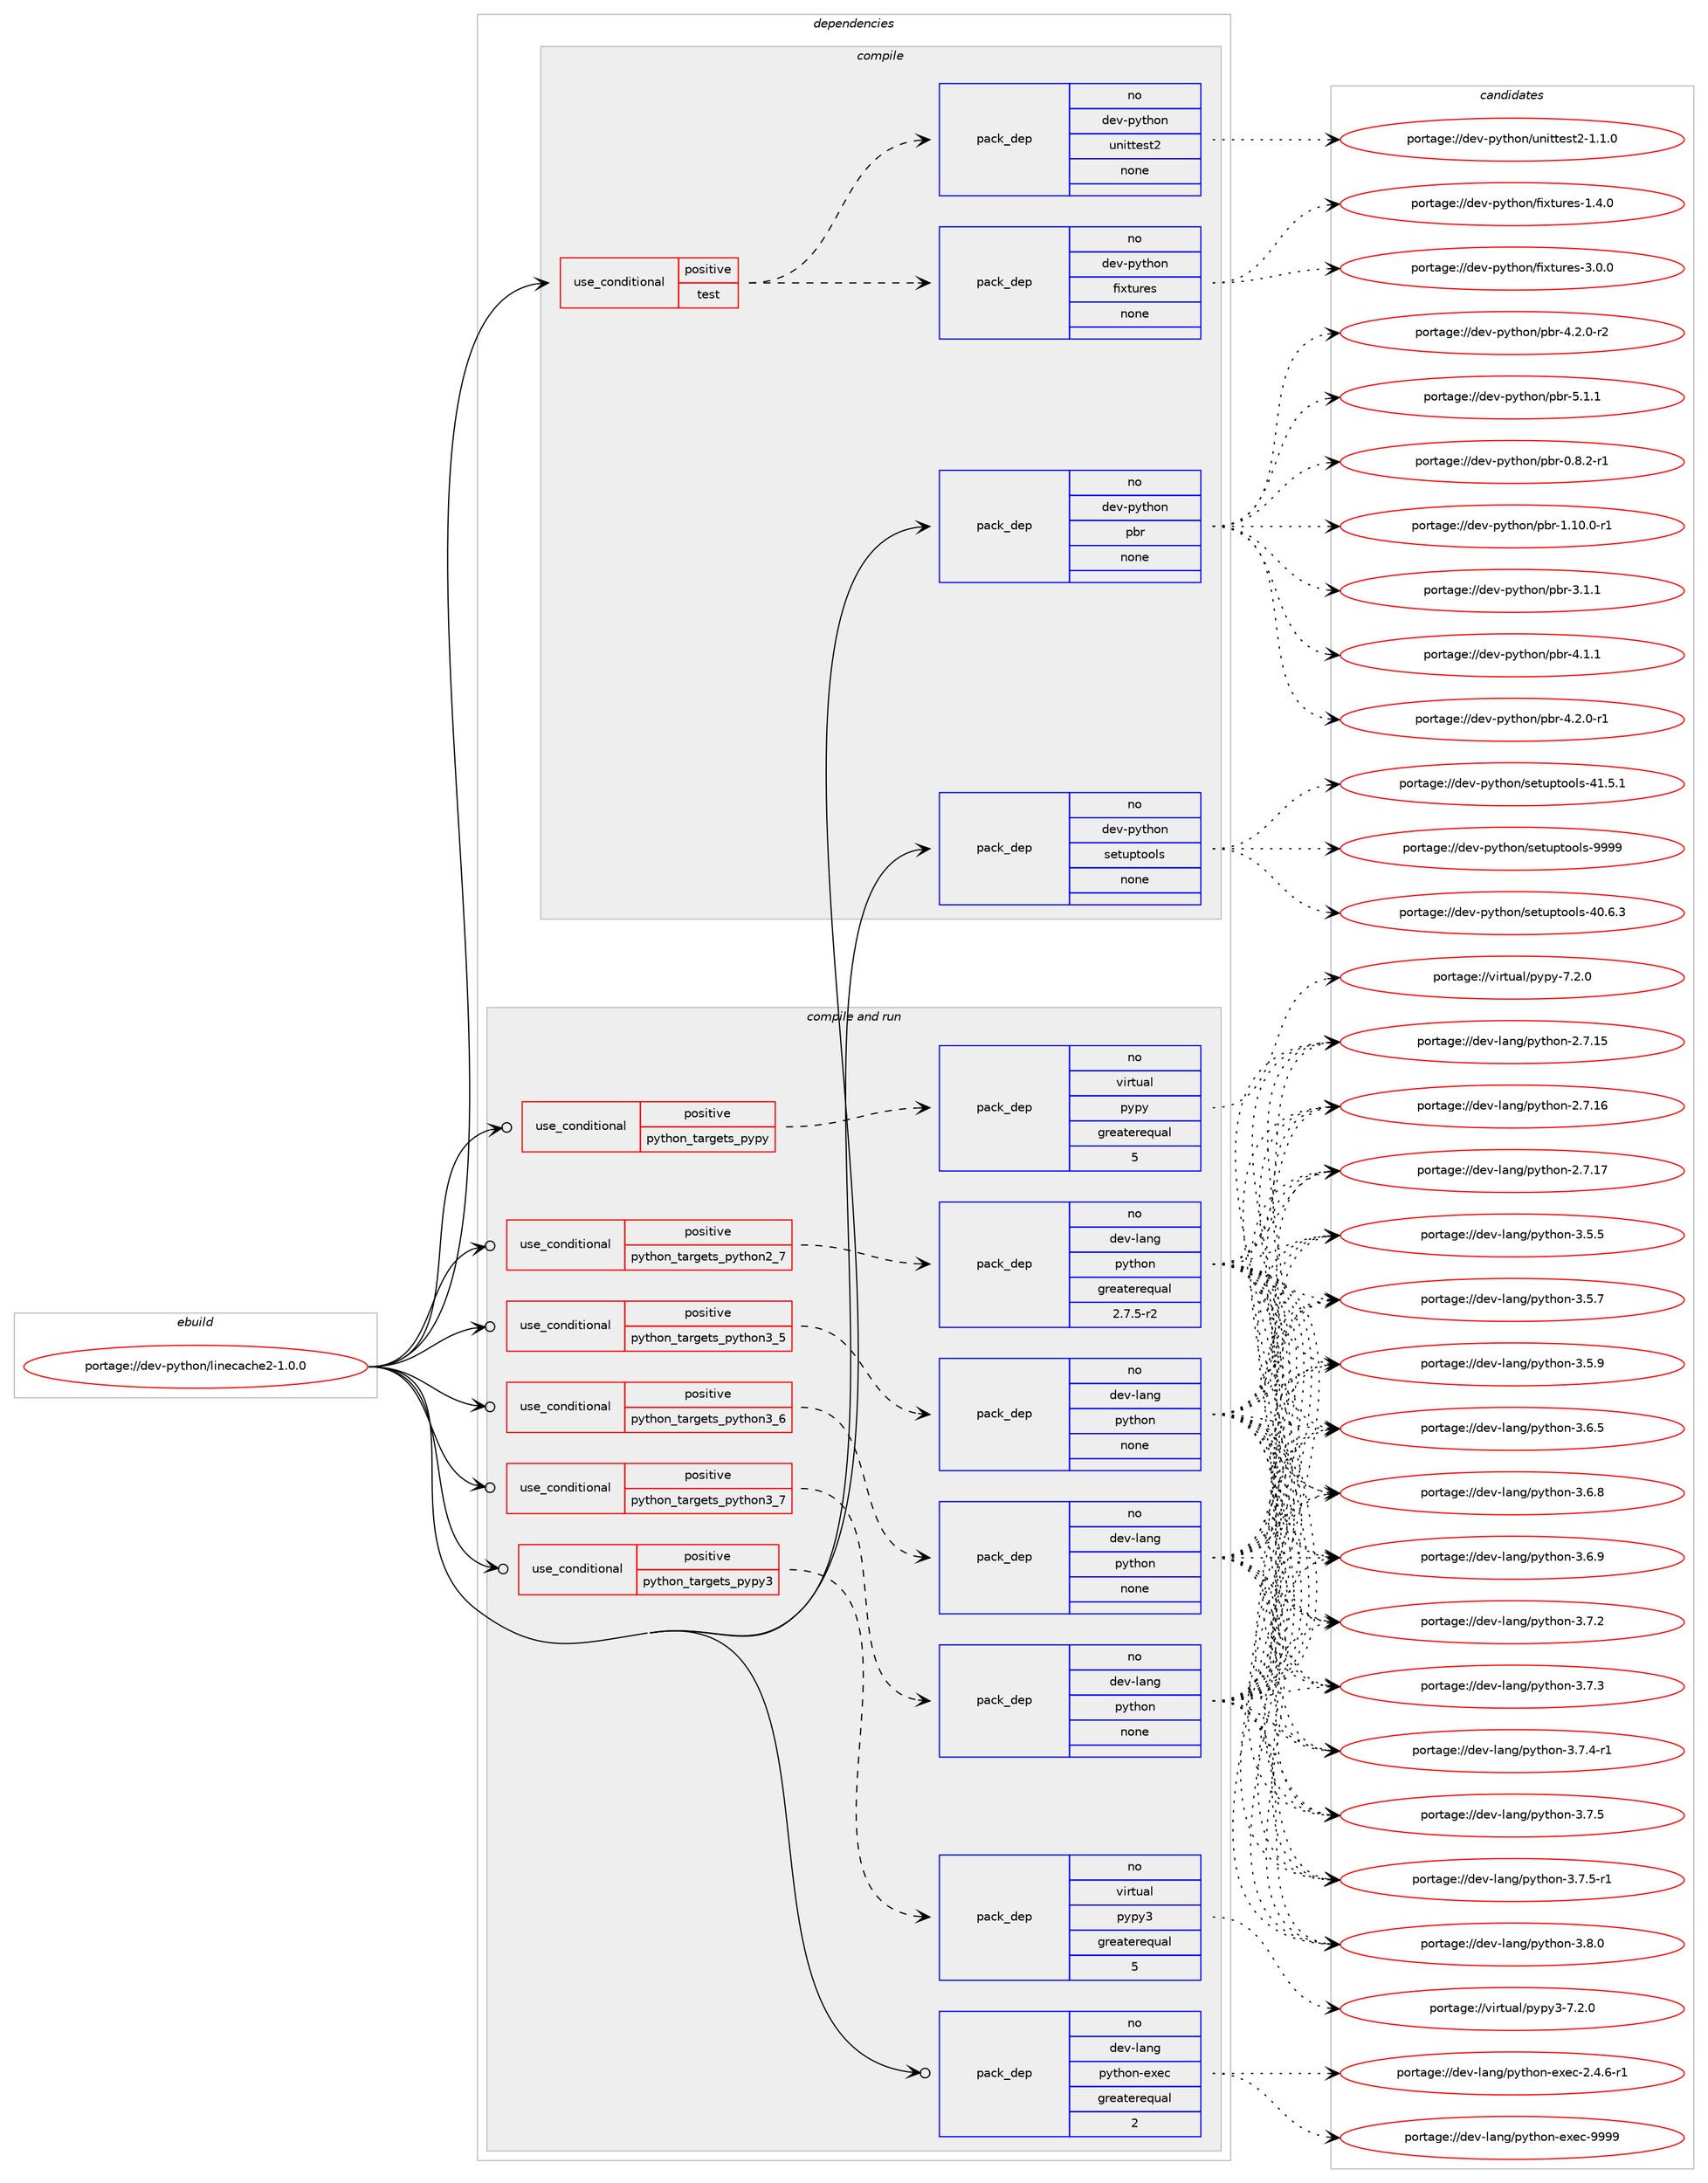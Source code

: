 digraph prolog {

# *************
# Graph options
# *************

newrank=true;
concentrate=true;
compound=true;
graph [rankdir=LR,fontname=Helvetica,fontsize=10,ranksep=1.5];#, ranksep=2.5, nodesep=0.2];
edge  [arrowhead=vee];
node  [fontname=Helvetica,fontsize=10];

# **********
# The ebuild
# **********

subgraph cluster_leftcol {
color=gray;
rank=same;
label=<<i>ebuild</i>>;
id [label="portage://dev-python/linecache2-1.0.0", color=red, width=4, href="../dev-python/linecache2-1.0.0.svg"];
}

# ****************
# The dependencies
# ****************

subgraph cluster_midcol {
color=gray;
label=<<i>dependencies</i>>;
subgraph cluster_compile {
fillcolor="#eeeeee";
style=filled;
label=<<i>compile</i>>;
subgraph cond31255 {
dependency147910 [label=<<TABLE BORDER="0" CELLBORDER="1" CELLSPACING="0" CELLPADDING="4"><TR><TD ROWSPAN="3" CELLPADDING="10">use_conditional</TD></TR><TR><TD>positive</TD></TR><TR><TD>test</TD></TR></TABLE>>, shape=none, color=red];
subgraph pack113332 {
dependency147911 [label=<<TABLE BORDER="0" CELLBORDER="1" CELLSPACING="0" CELLPADDING="4" WIDTH="220"><TR><TD ROWSPAN="6" CELLPADDING="30">pack_dep</TD></TR><TR><TD WIDTH="110">no</TD></TR><TR><TD>dev-python</TD></TR><TR><TD>fixtures</TD></TR><TR><TD>none</TD></TR><TR><TD></TD></TR></TABLE>>, shape=none, color=blue];
}
dependency147910:e -> dependency147911:w [weight=20,style="dashed",arrowhead="vee"];
subgraph pack113333 {
dependency147912 [label=<<TABLE BORDER="0" CELLBORDER="1" CELLSPACING="0" CELLPADDING="4" WIDTH="220"><TR><TD ROWSPAN="6" CELLPADDING="30">pack_dep</TD></TR><TR><TD WIDTH="110">no</TD></TR><TR><TD>dev-python</TD></TR><TR><TD>unittest2</TD></TR><TR><TD>none</TD></TR><TR><TD></TD></TR></TABLE>>, shape=none, color=blue];
}
dependency147910:e -> dependency147912:w [weight=20,style="dashed",arrowhead="vee"];
}
id:e -> dependency147910:w [weight=20,style="solid",arrowhead="vee"];
subgraph pack113334 {
dependency147913 [label=<<TABLE BORDER="0" CELLBORDER="1" CELLSPACING="0" CELLPADDING="4" WIDTH="220"><TR><TD ROWSPAN="6" CELLPADDING="30">pack_dep</TD></TR><TR><TD WIDTH="110">no</TD></TR><TR><TD>dev-python</TD></TR><TR><TD>pbr</TD></TR><TR><TD>none</TD></TR><TR><TD></TD></TR></TABLE>>, shape=none, color=blue];
}
id:e -> dependency147913:w [weight=20,style="solid",arrowhead="vee"];
subgraph pack113335 {
dependency147914 [label=<<TABLE BORDER="0" CELLBORDER="1" CELLSPACING="0" CELLPADDING="4" WIDTH="220"><TR><TD ROWSPAN="6" CELLPADDING="30">pack_dep</TD></TR><TR><TD WIDTH="110">no</TD></TR><TR><TD>dev-python</TD></TR><TR><TD>setuptools</TD></TR><TR><TD>none</TD></TR><TR><TD></TD></TR></TABLE>>, shape=none, color=blue];
}
id:e -> dependency147914:w [weight=20,style="solid",arrowhead="vee"];
}
subgraph cluster_compileandrun {
fillcolor="#eeeeee";
style=filled;
label=<<i>compile and run</i>>;
subgraph cond31256 {
dependency147915 [label=<<TABLE BORDER="0" CELLBORDER="1" CELLSPACING="0" CELLPADDING="4"><TR><TD ROWSPAN="3" CELLPADDING="10">use_conditional</TD></TR><TR><TD>positive</TD></TR><TR><TD>python_targets_pypy</TD></TR></TABLE>>, shape=none, color=red];
subgraph pack113336 {
dependency147916 [label=<<TABLE BORDER="0" CELLBORDER="1" CELLSPACING="0" CELLPADDING="4" WIDTH="220"><TR><TD ROWSPAN="6" CELLPADDING="30">pack_dep</TD></TR><TR><TD WIDTH="110">no</TD></TR><TR><TD>virtual</TD></TR><TR><TD>pypy</TD></TR><TR><TD>greaterequal</TD></TR><TR><TD>5</TD></TR></TABLE>>, shape=none, color=blue];
}
dependency147915:e -> dependency147916:w [weight=20,style="dashed",arrowhead="vee"];
}
id:e -> dependency147915:w [weight=20,style="solid",arrowhead="odotvee"];
subgraph cond31257 {
dependency147917 [label=<<TABLE BORDER="0" CELLBORDER="1" CELLSPACING="0" CELLPADDING="4"><TR><TD ROWSPAN="3" CELLPADDING="10">use_conditional</TD></TR><TR><TD>positive</TD></TR><TR><TD>python_targets_pypy3</TD></TR></TABLE>>, shape=none, color=red];
subgraph pack113337 {
dependency147918 [label=<<TABLE BORDER="0" CELLBORDER="1" CELLSPACING="0" CELLPADDING="4" WIDTH="220"><TR><TD ROWSPAN="6" CELLPADDING="30">pack_dep</TD></TR><TR><TD WIDTH="110">no</TD></TR><TR><TD>virtual</TD></TR><TR><TD>pypy3</TD></TR><TR><TD>greaterequal</TD></TR><TR><TD>5</TD></TR></TABLE>>, shape=none, color=blue];
}
dependency147917:e -> dependency147918:w [weight=20,style="dashed",arrowhead="vee"];
}
id:e -> dependency147917:w [weight=20,style="solid",arrowhead="odotvee"];
subgraph cond31258 {
dependency147919 [label=<<TABLE BORDER="0" CELLBORDER="1" CELLSPACING="0" CELLPADDING="4"><TR><TD ROWSPAN="3" CELLPADDING="10">use_conditional</TD></TR><TR><TD>positive</TD></TR><TR><TD>python_targets_python2_7</TD></TR></TABLE>>, shape=none, color=red];
subgraph pack113338 {
dependency147920 [label=<<TABLE BORDER="0" CELLBORDER="1" CELLSPACING="0" CELLPADDING="4" WIDTH="220"><TR><TD ROWSPAN="6" CELLPADDING="30">pack_dep</TD></TR><TR><TD WIDTH="110">no</TD></TR><TR><TD>dev-lang</TD></TR><TR><TD>python</TD></TR><TR><TD>greaterequal</TD></TR><TR><TD>2.7.5-r2</TD></TR></TABLE>>, shape=none, color=blue];
}
dependency147919:e -> dependency147920:w [weight=20,style="dashed",arrowhead="vee"];
}
id:e -> dependency147919:w [weight=20,style="solid",arrowhead="odotvee"];
subgraph cond31259 {
dependency147921 [label=<<TABLE BORDER="0" CELLBORDER="1" CELLSPACING="0" CELLPADDING="4"><TR><TD ROWSPAN="3" CELLPADDING="10">use_conditional</TD></TR><TR><TD>positive</TD></TR><TR><TD>python_targets_python3_5</TD></TR></TABLE>>, shape=none, color=red];
subgraph pack113339 {
dependency147922 [label=<<TABLE BORDER="0" CELLBORDER="1" CELLSPACING="0" CELLPADDING="4" WIDTH="220"><TR><TD ROWSPAN="6" CELLPADDING="30">pack_dep</TD></TR><TR><TD WIDTH="110">no</TD></TR><TR><TD>dev-lang</TD></TR><TR><TD>python</TD></TR><TR><TD>none</TD></TR><TR><TD></TD></TR></TABLE>>, shape=none, color=blue];
}
dependency147921:e -> dependency147922:w [weight=20,style="dashed",arrowhead="vee"];
}
id:e -> dependency147921:w [weight=20,style="solid",arrowhead="odotvee"];
subgraph cond31260 {
dependency147923 [label=<<TABLE BORDER="0" CELLBORDER="1" CELLSPACING="0" CELLPADDING="4"><TR><TD ROWSPAN="3" CELLPADDING="10">use_conditional</TD></TR><TR><TD>positive</TD></TR><TR><TD>python_targets_python3_6</TD></TR></TABLE>>, shape=none, color=red];
subgraph pack113340 {
dependency147924 [label=<<TABLE BORDER="0" CELLBORDER="1" CELLSPACING="0" CELLPADDING="4" WIDTH="220"><TR><TD ROWSPAN="6" CELLPADDING="30">pack_dep</TD></TR><TR><TD WIDTH="110">no</TD></TR><TR><TD>dev-lang</TD></TR><TR><TD>python</TD></TR><TR><TD>none</TD></TR><TR><TD></TD></TR></TABLE>>, shape=none, color=blue];
}
dependency147923:e -> dependency147924:w [weight=20,style="dashed",arrowhead="vee"];
}
id:e -> dependency147923:w [weight=20,style="solid",arrowhead="odotvee"];
subgraph cond31261 {
dependency147925 [label=<<TABLE BORDER="0" CELLBORDER="1" CELLSPACING="0" CELLPADDING="4"><TR><TD ROWSPAN="3" CELLPADDING="10">use_conditional</TD></TR><TR><TD>positive</TD></TR><TR><TD>python_targets_python3_7</TD></TR></TABLE>>, shape=none, color=red];
subgraph pack113341 {
dependency147926 [label=<<TABLE BORDER="0" CELLBORDER="1" CELLSPACING="0" CELLPADDING="4" WIDTH="220"><TR><TD ROWSPAN="6" CELLPADDING="30">pack_dep</TD></TR><TR><TD WIDTH="110">no</TD></TR><TR><TD>dev-lang</TD></TR><TR><TD>python</TD></TR><TR><TD>none</TD></TR><TR><TD></TD></TR></TABLE>>, shape=none, color=blue];
}
dependency147925:e -> dependency147926:w [weight=20,style="dashed",arrowhead="vee"];
}
id:e -> dependency147925:w [weight=20,style="solid",arrowhead="odotvee"];
subgraph pack113342 {
dependency147927 [label=<<TABLE BORDER="0" CELLBORDER="1" CELLSPACING="0" CELLPADDING="4" WIDTH="220"><TR><TD ROWSPAN="6" CELLPADDING="30">pack_dep</TD></TR><TR><TD WIDTH="110">no</TD></TR><TR><TD>dev-lang</TD></TR><TR><TD>python-exec</TD></TR><TR><TD>greaterequal</TD></TR><TR><TD>2</TD></TR></TABLE>>, shape=none, color=blue];
}
id:e -> dependency147927:w [weight=20,style="solid",arrowhead="odotvee"];
}
subgraph cluster_run {
fillcolor="#eeeeee";
style=filled;
label=<<i>run</i>>;
}
}

# **************
# The candidates
# **************

subgraph cluster_choices {
rank=same;
color=gray;
label=<<i>candidates</i>>;

subgraph choice113332 {
color=black;
nodesep=1;
choiceportage1001011184511212111610411111047102105120116117114101115454946524648 [label="portage://dev-python/fixtures-1.4.0", color=red, width=4,href="../dev-python/fixtures-1.4.0.svg"];
choiceportage1001011184511212111610411111047102105120116117114101115455146484648 [label="portage://dev-python/fixtures-3.0.0", color=red, width=4,href="../dev-python/fixtures-3.0.0.svg"];
dependency147911:e -> choiceportage1001011184511212111610411111047102105120116117114101115454946524648:w [style=dotted,weight="100"];
dependency147911:e -> choiceportage1001011184511212111610411111047102105120116117114101115455146484648:w [style=dotted,weight="100"];
}
subgraph choice113333 {
color=black;
nodesep=1;
choiceportage100101118451121211161041111104711711010511611610111511650454946494648 [label="portage://dev-python/unittest2-1.1.0", color=red, width=4,href="../dev-python/unittest2-1.1.0.svg"];
dependency147912:e -> choiceportage100101118451121211161041111104711711010511611610111511650454946494648:w [style=dotted,weight="100"];
}
subgraph choice113334 {
color=black;
nodesep=1;
choiceportage1001011184511212111610411111047112981144548465646504511449 [label="portage://dev-python/pbr-0.8.2-r1", color=red, width=4,href="../dev-python/pbr-0.8.2-r1.svg"];
choiceportage100101118451121211161041111104711298114454946494846484511449 [label="portage://dev-python/pbr-1.10.0-r1", color=red, width=4,href="../dev-python/pbr-1.10.0-r1.svg"];
choiceportage100101118451121211161041111104711298114455146494649 [label="portage://dev-python/pbr-3.1.1", color=red, width=4,href="../dev-python/pbr-3.1.1.svg"];
choiceportage100101118451121211161041111104711298114455246494649 [label="portage://dev-python/pbr-4.1.1", color=red, width=4,href="../dev-python/pbr-4.1.1.svg"];
choiceportage1001011184511212111610411111047112981144552465046484511449 [label="portage://dev-python/pbr-4.2.0-r1", color=red, width=4,href="../dev-python/pbr-4.2.0-r1.svg"];
choiceportage1001011184511212111610411111047112981144552465046484511450 [label="portage://dev-python/pbr-4.2.0-r2", color=red, width=4,href="../dev-python/pbr-4.2.0-r2.svg"];
choiceportage100101118451121211161041111104711298114455346494649 [label="portage://dev-python/pbr-5.1.1", color=red, width=4,href="../dev-python/pbr-5.1.1.svg"];
dependency147913:e -> choiceportage1001011184511212111610411111047112981144548465646504511449:w [style=dotted,weight="100"];
dependency147913:e -> choiceportage100101118451121211161041111104711298114454946494846484511449:w [style=dotted,weight="100"];
dependency147913:e -> choiceportage100101118451121211161041111104711298114455146494649:w [style=dotted,weight="100"];
dependency147913:e -> choiceportage100101118451121211161041111104711298114455246494649:w [style=dotted,weight="100"];
dependency147913:e -> choiceportage1001011184511212111610411111047112981144552465046484511449:w [style=dotted,weight="100"];
dependency147913:e -> choiceportage1001011184511212111610411111047112981144552465046484511450:w [style=dotted,weight="100"];
dependency147913:e -> choiceportage100101118451121211161041111104711298114455346494649:w [style=dotted,weight="100"];
}
subgraph choice113335 {
color=black;
nodesep=1;
choiceportage100101118451121211161041111104711510111611711211611111110811545524846544651 [label="portage://dev-python/setuptools-40.6.3", color=red, width=4,href="../dev-python/setuptools-40.6.3.svg"];
choiceportage100101118451121211161041111104711510111611711211611111110811545524946534649 [label="portage://dev-python/setuptools-41.5.1", color=red, width=4,href="../dev-python/setuptools-41.5.1.svg"];
choiceportage10010111845112121116104111110471151011161171121161111111081154557575757 [label="portage://dev-python/setuptools-9999", color=red, width=4,href="../dev-python/setuptools-9999.svg"];
dependency147914:e -> choiceportage100101118451121211161041111104711510111611711211611111110811545524846544651:w [style=dotted,weight="100"];
dependency147914:e -> choiceportage100101118451121211161041111104711510111611711211611111110811545524946534649:w [style=dotted,weight="100"];
dependency147914:e -> choiceportage10010111845112121116104111110471151011161171121161111111081154557575757:w [style=dotted,weight="100"];
}
subgraph choice113336 {
color=black;
nodesep=1;
choiceportage1181051141161179710847112121112121455546504648 [label="portage://virtual/pypy-7.2.0", color=red, width=4,href="../virtual/pypy-7.2.0.svg"];
dependency147916:e -> choiceportage1181051141161179710847112121112121455546504648:w [style=dotted,weight="100"];
}
subgraph choice113337 {
color=black;
nodesep=1;
choiceportage118105114116117971084711212111212151455546504648 [label="portage://virtual/pypy3-7.2.0", color=red, width=4,href="../virtual/pypy3-7.2.0.svg"];
dependency147918:e -> choiceportage118105114116117971084711212111212151455546504648:w [style=dotted,weight="100"];
}
subgraph choice113338 {
color=black;
nodesep=1;
choiceportage10010111845108971101034711212111610411111045504655464953 [label="portage://dev-lang/python-2.7.15", color=red, width=4,href="../dev-lang/python-2.7.15.svg"];
choiceportage10010111845108971101034711212111610411111045504655464954 [label="portage://dev-lang/python-2.7.16", color=red, width=4,href="../dev-lang/python-2.7.16.svg"];
choiceportage10010111845108971101034711212111610411111045504655464955 [label="portage://dev-lang/python-2.7.17", color=red, width=4,href="../dev-lang/python-2.7.17.svg"];
choiceportage100101118451089711010347112121116104111110455146534653 [label="portage://dev-lang/python-3.5.5", color=red, width=4,href="../dev-lang/python-3.5.5.svg"];
choiceportage100101118451089711010347112121116104111110455146534655 [label="portage://dev-lang/python-3.5.7", color=red, width=4,href="../dev-lang/python-3.5.7.svg"];
choiceportage100101118451089711010347112121116104111110455146534657 [label="portage://dev-lang/python-3.5.9", color=red, width=4,href="../dev-lang/python-3.5.9.svg"];
choiceportage100101118451089711010347112121116104111110455146544653 [label="portage://dev-lang/python-3.6.5", color=red, width=4,href="../dev-lang/python-3.6.5.svg"];
choiceportage100101118451089711010347112121116104111110455146544656 [label="portage://dev-lang/python-3.6.8", color=red, width=4,href="../dev-lang/python-3.6.8.svg"];
choiceportage100101118451089711010347112121116104111110455146544657 [label="portage://dev-lang/python-3.6.9", color=red, width=4,href="../dev-lang/python-3.6.9.svg"];
choiceportage100101118451089711010347112121116104111110455146554650 [label="portage://dev-lang/python-3.7.2", color=red, width=4,href="../dev-lang/python-3.7.2.svg"];
choiceportage100101118451089711010347112121116104111110455146554651 [label="portage://dev-lang/python-3.7.3", color=red, width=4,href="../dev-lang/python-3.7.3.svg"];
choiceportage1001011184510897110103471121211161041111104551465546524511449 [label="portage://dev-lang/python-3.7.4-r1", color=red, width=4,href="../dev-lang/python-3.7.4-r1.svg"];
choiceportage100101118451089711010347112121116104111110455146554653 [label="portage://dev-lang/python-3.7.5", color=red, width=4,href="../dev-lang/python-3.7.5.svg"];
choiceportage1001011184510897110103471121211161041111104551465546534511449 [label="portage://dev-lang/python-3.7.5-r1", color=red, width=4,href="../dev-lang/python-3.7.5-r1.svg"];
choiceportage100101118451089711010347112121116104111110455146564648 [label="portage://dev-lang/python-3.8.0", color=red, width=4,href="../dev-lang/python-3.8.0.svg"];
dependency147920:e -> choiceportage10010111845108971101034711212111610411111045504655464953:w [style=dotted,weight="100"];
dependency147920:e -> choiceportage10010111845108971101034711212111610411111045504655464954:w [style=dotted,weight="100"];
dependency147920:e -> choiceportage10010111845108971101034711212111610411111045504655464955:w [style=dotted,weight="100"];
dependency147920:e -> choiceportage100101118451089711010347112121116104111110455146534653:w [style=dotted,weight="100"];
dependency147920:e -> choiceportage100101118451089711010347112121116104111110455146534655:w [style=dotted,weight="100"];
dependency147920:e -> choiceportage100101118451089711010347112121116104111110455146534657:w [style=dotted,weight="100"];
dependency147920:e -> choiceportage100101118451089711010347112121116104111110455146544653:w [style=dotted,weight="100"];
dependency147920:e -> choiceportage100101118451089711010347112121116104111110455146544656:w [style=dotted,weight="100"];
dependency147920:e -> choiceportage100101118451089711010347112121116104111110455146544657:w [style=dotted,weight="100"];
dependency147920:e -> choiceportage100101118451089711010347112121116104111110455146554650:w [style=dotted,weight="100"];
dependency147920:e -> choiceportage100101118451089711010347112121116104111110455146554651:w [style=dotted,weight="100"];
dependency147920:e -> choiceportage1001011184510897110103471121211161041111104551465546524511449:w [style=dotted,weight="100"];
dependency147920:e -> choiceportage100101118451089711010347112121116104111110455146554653:w [style=dotted,weight="100"];
dependency147920:e -> choiceportage1001011184510897110103471121211161041111104551465546534511449:w [style=dotted,weight="100"];
dependency147920:e -> choiceportage100101118451089711010347112121116104111110455146564648:w [style=dotted,weight="100"];
}
subgraph choice113339 {
color=black;
nodesep=1;
choiceportage10010111845108971101034711212111610411111045504655464953 [label="portage://dev-lang/python-2.7.15", color=red, width=4,href="../dev-lang/python-2.7.15.svg"];
choiceportage10010111845108971101034711212111610411111045504655464954 [label="portage://dev-lang/python-2.7.16", color=red, width=4,href="../dev-lang/python-2.7.16.svg"];
choiceportage10010111845108971101034711212111610411111045504655464955 [label="portage://dev-lang/python-2.7.17", color=red, width=4,href="../dev-lang/python-2.7.17.svg"];
choiceportage100101118451089711010347112121116104111110455146534653 [label="portage://dev-lang/python-3.5.5", color=red, width=4,href="../dev-lang/python-3.5.5.svg"];
choiceportage100101118451089711010347112121116104111110455146534655 [label="portage://dev-lang/python-3.5.7", color=red, width=4,href="../dev-lang/python-3.5.7.svg"];
choiceportage100101118451089711010347112121116104111110455146534657 [label="portage://dev-lang/python-3.5.9", color=red, width=4,href="../dev-lang/python-3.5.9.svg"];
choiceportage100101118451089711010347112121116104111110455146544653 [label="portage://dev-lang/python-3.6.5", color=red, width=4,href="../dev-lang/python-3.6.5.svg"];
choiceportage100101118451089711010347112121116104111110455146544656 [label="portage://dev-lang/python-3.6.8", color=red, width=4,href="../dev-lang/python-3.6.8.svg"];
choiceportage100101118451089711010347112121116104111110455146544657 [label="portage://dev-lang/python-3.6.9", color=red, width=4,href="../dev-lang/python-3.6.9.svg"];
choiceportage100101118451089711010347112121116104111110455146554650 [label="portage://dev-lang/python-3.7.2", color=red, width=4,href="../dev-lang/python-3.7.2.svg"];
choiceportage100101118451089711010347112121116104111110455146554651 [label="portage://dev-lang/python-3.7.3", color=red, width=4,href="../dev-lang/python-3.7.3.svg"];
choiceportage1001011184510897110103471121211161041111104551465546524511449 [label="portage://dev-lang/python-3.7.4-r1", color=red, width=4,href="../dev-lang/python-3.7.4-r1.svg"];
choiceportage100101118451089711010347112121116104111110455146554653 [label="portage://dev-lang/python-3.7.5", color=red, width=4,href="../dev-lang/python-3.7.5.svg"];
choiceportage1001011184510897110103471121211161041111104551465546534511449 [label="portage://dev-lang/python-3.7.5-r1", color=red, width=4,href="../dev-lang/python-3.7.5-r1.svg"];
choiceportage100101118451089711010347112121116104111110455146564648 [label="portage://dev-lang/python-3.8.0", color=red, width=4,href="../dev-lang/python-3.8.0.svg"];
dependency147922:e -> choiceportage10010111845108971101034711212111610411111045504655464953:w [style=dotted,weight="100"];
dependency147922:e -> choiceportage10010111845108971101034711212111610411111045504655464954:w [style=dotted,weight="100"];
dependency147922:e -> choiceportage10010111845108971101034711212111610411111045504655464955:w [style=dotted,weight="100"];
dependency147922:e -> choiceportage100101118451089711010347112121116104111110455146534653:w [style=dotted,weight="100"];
dependency147922:e -> choiceportage100101118451089711010347112121116104111110455146534655:w [style=dotted,weight="100"];
dependency147922:e -> choiceportage100101118451089711010347112121116104111110455146534657:w [style=dotted,weight="100"];
dependency147922:e -> choiceportage100101118451089711010347112121116104111110455146544653:w [style=dotted,weight="100"];
dependency147922:e -> choiceportage100101118451089711010347112121116104111110455146544656:w [style=dotted,weight="100"];
dependency147922:e -> choiceportage100101118451089711010347112121116104111110455146544657:w [style=dotted,weight="100"];
dependency147922:e -> choiceportage100101118451089711010347112121116104111110455146554650:w [style=dotted,weight="100"];
dependency147922:e -> choiceportage100101118451089711010347112121116104111110455146554651:w [style=dotted,weight="100"];
dependency147922:e -> choiceportage1001011184510897110103471121211161041111104551465546524511449:w [style=dotted,weight="100"];
dependency147922:e -> choiceportage100101118451089711010347112121116104111110455146554653:w [style=dotted,weight="100"];
dependency147922:e -> choiceportage1001011184510897110103471121211161041111104551465546534511449:w [style=dotted,weight="100"];
dependency147922:e -> choiceportage100101118451089711010347112121116104111110455146564648:w [style=dotted,weight="100"];
}
subgraph choice113340 {
color=black;
nodesep=1;
choiceportage10010111845108971101034711212111610411111045504655464953 [label="portage://dev-lang/python-2.7.15", color=red, width=4,href="../dev-lang/python-2.7.15.svg"];
choiceportage10010111845108971101034711212111610411111045504655464954 [label="portage://dev-lang/python-2.7.16", color=red, width=4,href="../dev-lang/python-2.7.16.svg"];
choiceportage10010111845108971101034711212111610411111045504655464955 [label="portage://dev-lang/python-2.7.17", color=red, width=4,href="../dev-lang/python-2.7.17.svg"];
choiceportage100101118451089711010347112121116104111110455146534653 [label="portage://dev-lang/python-3.5.5", color=red, width=4,href="../dev-lang/python-3.5.5.svg"];
choiceportage100101118451089711010347112121116104111110455146534655 [label="portage://dev-lang/python-3.5.7", color=red, width=4,href="../dev-lang/python-3.5.7.svg"];
choiceportage100101118451089711010347112121116104111110455146534657 [label="portage://dev-lang/python-3.5.9", color=red, width=4,href="../dev-lang/python-3.5.9.svg"];
choiceportage100101118451089711010347112121116104111110455146544653 [label="portage://dev-lang/python-3.6.5", color=red, width=4,href="../dev-lang/python-3.6.5.svg"];
choiceportage100101118451089711010347112121116104111110455146544656 [label="portage://dev-lang/python-3.6.8", color=red, width=4,href="../dev-lang/python-3.6.8.svg"];
choiceportage100101118451089711010347112121116104111110455146544657 [label="portage://dev-lang/python-3.6.9", color=red, width=4,href="../dev-lang/python-3.6.9.svg"];
choiceportage100101118451089711010347112121116104111110455146554650 [label="portage://dev-lang/python-3.7.2", color=red, width=4,href="../dev-lang/python-3.7.2.svg"];
choiceportage100101118451089711010347112121116104111110455146554651 [label="portage://dev-lang/python-3.7.3", color=red, width=4,href="../dev-lang/python-3.7.3.svg"];
choiceportage1001011184510897110103471121211161041111104551465546524511449 [label="portage://dev-lang/python-3.7.4-r1", color=red, width=4,href="../dev-lang/python-3.7.4-r1.svg"];
choiceportage100101118451089711010347112121116104111110455146554653 [label="portage://dev-lang/python-3.7.5", color=red, width=4,href="../dev-lang/python-3.7.5.svg"];
choiceportage1001011184510897110103471121211161041111104551465546534511449 [label="portage://dev-lang/python-3.7.5-r1", color=red, width=4,href="../dev-lang/python-3.7.5-r1.svg"];
choiceportage100101118451089711010347112121116104111110455146564648 [label="portage://dev-lang/python-3.8.0", color=red, width=4,href="../dev-lang/python-3.8.0.svg"];
dependency147924:e -> choiceportage10010111845108971101034711212111610411111045504655464953:w [style=dotted,weight="100"];
dependency147924:e -> choiceportage10010111845108971101034711212111610411111045504655464954:w [style=dotted,weight="100"];
dependency147924:e -> choiceportage10010111845108971101034711212111610411111045504655464955:w [style=dotted,weight="100"];
dependency147924:e -> choiceportage100101118451089711010347112121116104111110455146534653:w [style=dotted,weight="100"];
dependency147924:e -> choiceportage100101118451089711010347112121116104111110455146534655:w [style=dotted,weight="100"];
dependency147924:e -> choiceportage100101118451089711010347112121116104111110455146534657:w [style=dotted,weight="100"];
dependency147924:e -> choiceportage100101118451089711010347112121116104111110455146544653:w [style=dotted,weight="100"];
dependency147924:e -> choiceportage100101118451089711010347112121116104111110455146544656:w [style=dotted,weight="100"];
dependency147924:e -> choiceportage100101118451089711010347112121116104111110455146544657:w [style=dotted,weight="100"];
dependency147924:e -> choiceportage100101118451089711010347112121116104111110455146554650:w [style=dotted,weight="100"];
dependency147924:e -> choiceportage100101118451089711010347112121116104111110455146554651:w [style=dotted,weight="100"];
dependency147924:e -> choiceportage1001011184510897110103471121211161041111104551465546524511449:w [style=dotted,weight="100"];
dependency147924:e -> choiceportage100101118451089711010347112121116104111110455146554653:w [style=dotted,weight="100"];
dependency147924:e -> choiceportage1001011184510897110103471121211161041111104551465546534511449:w [style=dotted,weight="100"];
dependency147924:e -> choiceportage100101118451089711010347112121116104111110455146564648:w [style=dotted,weight="100"];
}
subgraph choice113341 {
color=black;
nodesep=1;
choiceportage10010111845108971101034711212111610411111045504655464953 [label="portage://dev-lang/python-2.7.15", color=red, width=4,href="../dev-lang/python-2.7.15.svg"];
choiceportage10010111845108971101034711212111610411111045504655464954 [label="portage://dev-lang/python-2.7.16", color=red, width=4,href="../dev-lang/python-2.7.16.svg"];
choiceportage10010111845108971101034711212111610411111045504655464955 [label="portage://dev-lang/python-2.7.17", color=red, width=4,href="../dev-lang/python-2.7.17.svg"];
choiceportage100101118451089711010347112121116104111110455146534653 [label="portage://dev-lang/python-3.5.5", color=red, width=4,href="../dev-lang/python-3.5.5.svg"];
choiceportage100101118451089711010347112121116104111110455146534655 [label="portage://dev-lang/python-3.5.7", color=red, width=4,href="../dev-lang/python-3.5.7.svg"];
choiceportage100101118451089711010347112121116104111110455146534657 [label="portage://dev-lang/python-3.5.9", color=red, width=4,href="../dev-lang/python-3.5.9.svg"];
choiceportage100101118451089711010347112121116104111110455146544653 [label="portage://dev-lang/python-3.6.5", color=red, width=4,href="../dev-lang/python-3.6.5.svg"];
choiceportage100101118451089711010347112121116104111110455146544656 [label="portage://dev-lang/python-3.6.8", color=red, width=4,href="../dev-lang/python-3.6.8.svg"];
choiceportage100101118451089711010347112121116104111110455146544657 [label="portage://dev-lang/python-3.6.9", color=red, width=4,href="../dev-lang/python-3.6.9.svg"];
choiceportage100101118451089711010347112121116104111110455146554650 [label="portage://dev-lang/python-3.7.2", color=red, width=4,href="../dev-lang/python-3.7.2.svg"];
choiceportage100101118451089711010347112121116104111110455146554651 [label="portage://dev-lang/python-3.7.3", color=red, width=4,href="../dev-lang/python-3.7.3.svg"];
choiceportage1001011184510897110103471121211161041111104551465546524511449 [label="portage://dev-lang/python-3.7.4-r1", color=red, width=4,href="../dev-lang/python-3.7.4-r1.svg"];
choiceportage100101118451089711010347112121116104111110455146554653 [label="portage://dev-lang/python-3.7.5", color=red, width=4,href="../dev-lang/python-3.7.5.svg"];
choiceportage1001011184510897110103471121211161041111104551465546534511449 [label="portage://dev-lang/python-3.7.5-r1", color=red, width=4,href="../dev-lang/python-3.7.5-r1.svg"];
choiceportage100101118451089711010347112121116104111110455146564648 [label="portage://dev-lang/python-3.8.0", color=red, width=4,href="../dev-lang/python-3.8.0.svg"];
dependency147926:e -> choiceportage10010111845108971101034711212111610411111045504655464953:w [style=dotted,weight="100"];
dependency147926:e -> choiceportage10010111845108971101034711212111610411111045504655464954:w [style=dotted,weight="100"];
dependency147926:e -> choiceportage10010111845108971101034711212111610411111045504655464955:w [style=dotted,weight="100"];
dependency147926:e -> choiceportage100101118451089711010347112121116104111110455146534653:w [style=dotted,weight="100"];
dependency147926:e -> choiceportage100101118451089711010347112121116104111110455146534655:w [style=dotted,weight="100"];
dependency147926:e -> choiceportage100101118451089711010347112121116104111110455146534657:w [style=dotted,weight="100"];
dependency147926:e -> choiceportage100101118451089711010347112121116104111110455146544653:w [style=dotted,weight="100"];
dependency147926:e -> choiceportage100101118451089711010347112121116104111110455146544656:w [style=dotted,weight="100"];
dependency147926:e -> choiceportage100101118451089711010347112121116104111110455146544657:w [style=dotted,weight="100"];
dependency147926:e -> choiceportage100101118451089711010347112121116104111110455146554650:w [style=dotted,weight="100"];
dependency147926:e -> choiceportage100101118451089711010347112121116104111110455146554651:w [style=dotted,weight="100"];
dependency147926:e -> choiceportage1001011184510897110103471121211161041111104551465546524511449:w [style=dotted,weight="100"];
dependency147926:e -> choiceportage100101118451089711010347112121116104111110455146554653:w [style=dotted,weight="100"];
dependency147926:e -> choiceportage1001011184510897110103471121211161041111104551465546534511449:w [style=dotted,weight="100"];
dependency147926:e -> choiceportage100101118451089711010347112121116104111110455146564648:w [style=dotted,weight="100"];
}
subgraph choice113342 {
color=black;
nodesep=1;
choiceportage10010111845108971101034711212111610411111045101120101994550465246544511449 [label="portage://dev-lang/python-exec-2.4.6-r1", color=red, width=4,href="../dev-lang/python-exec-2.4.6-r1.svg"];
choiceportage10010111845108971101034711212111610411111045101120101994557575757 [label="portage://dev-lang/python-exec-9999", color=red, width=4,href="../dev-lang/python-exec-9999.svg"];
dependency147927:e -> choiceportage10010111845108971101034711212111610411111045101120101994550465246544511449:w [style=dotted,weight="100"];
dependency147927:e -> choiceportage10010111845108971101034711212111610411111045101120101994557575757:w [style=dotted,weight="100"];
}
}

}
